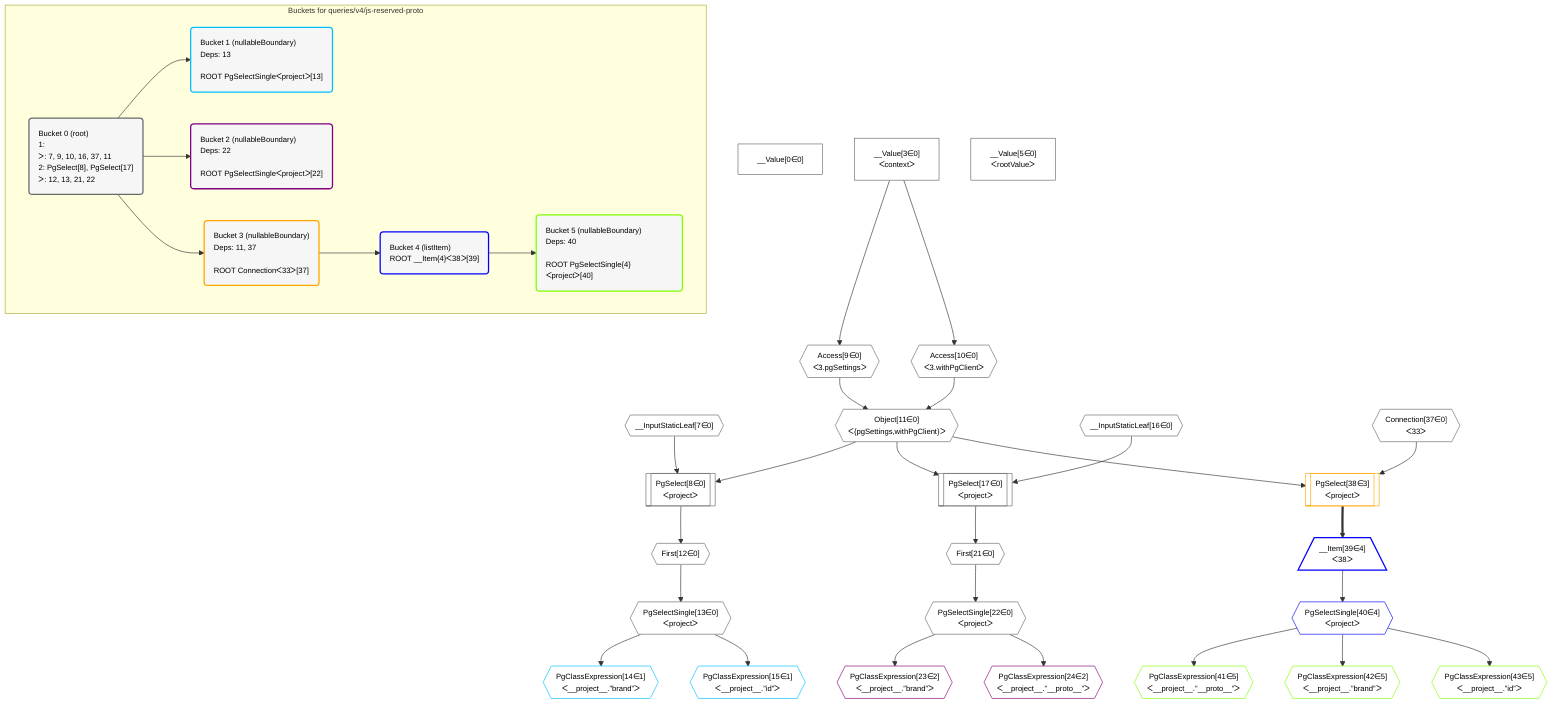 %%{init: {'themeVariables': { 'fontSize': '12px'}}}%%
graph TD
    classDef path fill:#eee,stroke:#000,color:#000
    classDef plan fill:#fff,stroke-width:1px,color:#000
    classDef itemplan fill:#fff,stroke-width:2px,color:#000
    classDef unbatchedplan fill:#dff,stroke-width:1px,color:#000
    classDef sideeffectplan fill:#fcc,stroke-width:2px,color:#000
    classDef bucket fill:#f6f6f6,color:#000,stroke-width:2px,text-align:left


    %% define steps
    __Value0["__Value[0∈0]"]:::plan
    __Value3["__Value[3∈0]<br />ᐸcontextᐳ"]:::plan
    __Value5["__Value[5∈0]<br />ᐸrootValueᐳ"]:::plan
    __InputStaticLeaf7{{"__InputStaticLeaf[7∈0]"}}:::plan
    Access9{{"Access[9∈0]<br />ᐸ3.pgSettingsᐳ"}}:::plan
    Access10{{"Access[10∈0]<br />ᐸ3.withPgClientᐳ"}}:::plan
    Object11{{"Object[11∈0]<br />ᐸ{pgSettings,withPgClient}ᐳ"}}:::plan
    PgSelect8[["PgSelect[8∈0]<br />ᐸprojectᐳ"]]:::plan
    First12{{"First[12∈0]"}}:::plan
    PgSelectSingle13{{"PgSelectSingle[13∈0]<br />ᐸprojectᐳ"}}:::plan
    PgClassExpression14{{"PgClassExpression[14∈1]<br />ᐸ__project__.”brand”ᐳ"}}:::plan
    PgClassExpression15{{"PgClassExpression[15∈1]<br />ᐸ__project__.”id”ᐳ"}}:::plan
    __InputStaticLeaf16{{"__InputStaticLeaf[16∈0]"}}:::plan
    PgSelect17[["PgSelect[17∈0]<br />ᐸprojectᐳ"]]:::plan
    First21{{"First[21∈0]"}}:::plan
    PgSelectSingle22{{"PgSelectSingle[22∈0]<br />ᐸprojectᐳ"}}:::plan
    PgClassExpression23{{"PgClassExpression[23∈2]<br />ᐸ__project__.”brand”ᐳ"}}:::plan
    PgClassExpression24{{"PgClassExpression[24∈2]<br />ᐸ__project__.”__proto__”ᐳ"}}:::plan
    Connection37{{"Connection[37∈0]<br />ᐸ33ᐳ"}}:::plan
    PgSelect38[["PgSelect[38∈3]<br />ᐸprojectᐳ"]]:::plan
    __Item39[/"__Item[39∈4]<br />ᐸ38ᐳ"\]:::itemplan
    PgSelectSingle40{{"PgSelectSingle[40∈4]<br />ᐸprojectᐳ"}}:::plan
    PgClassExpression41{{"PgClassExpression[41∈5]<br />ᐸ__project__.”__proto__”ᐳ"}}:::plan
    PgClassExpression42{{"PgClassExpression[42∈5]<br />ᐸ__project__.”brand”ᐳ"}}:::plan
    PgClassExpression43{{"PgClassExpression[43∈5]<br />ᐸ__project__.”id”ᐳ"}}:::plan

    %% plan dependencies
    __Value3 --> Access9
    __Value3 --> Access10
    Access9 & Access10 --> Object11
    Object11 & __InputStaticLeaf7 --> PgSelect8
    PgSelect8 --> First12
    First12 --> PgSelectSingle13
    PgSelectSingle13 --> PgClassExpression14
    PgSelectSingle13 --> PgClassExpression15
    Object11 & __InputStaticLeaf16 --> PgSelect17
    PgSelect17 --> First21
    First21 --> PgSelectSingle22
    PgSelectSingle22 --> PgClassExpression23
    PgSelectSingle22 --> PgClassExpression24
    Object11 & Connection37 --> PgSelect38
    PgSelect38 ==> __Item39
    __Item39 --> PgSelectSingle40
    PgSelectSingle40 --> PgClassExpression41
    PgSelectSingle40 --> PgClassExpression42
    PgSelectSingle40 --> PgClassExpression43

    subgraph "Buckets for queries/v4/js-reserved-proto"
    Bucket0("Bucket 0 (root)<br />1: <br />ᐳ: 7, 9, 10, 16, 37, 11<br />2: PgSelect[8], PgSelect[17]<br />ᐳ: 12, 13, 21, 22"):::bucket
    classDef bucket0 stroke:#696969
    class Bucket0,__Value0,__Value3,__Value5,__InputStaticLeaf7,PgSelect8,Access9,Access10,Object11,First12,PgSelectSingle13,__InputStaticLeaf16,PgSelect17,First21,PgSelectSingle22,Connection37 bucket0
    Bucket1("Bucket 1 (nullableBoundary)<br />Deps: 13<br /><br />ROOT PgSelectSingleᐸprojectᐳ[13]"):::bucket
    classDef bucket1 stroke:#00bfff
    class Bucket1,PgClassExpression14,PgClassExpression15 bucket1
    Bucket2("Bucket 2 (nullableBoundary)<br />Deps: 22<br /><br />ROOT PgSelectSingleᐸprojectᐳ[22]"):::bucket
    classDef bucket2 stroke:#7f007f
    class Bucket2,PgClassExpression23,PgClassExpression24 bucket2
    Bucket3("Bucket 3 (nullableBoundary)<br />Deps: 11, 37<br /><br />ROOT Connectionᐸ33ᐳ[37]"):::bucket
    classDef bucket3 stroke:#ffa500
    class Bucket3,PgSelect38 bucket3
    Bucket4("Bucket 4 (listItem)<br />ROOT __Item{4}ᐸ38ᐳ[39]"):::bucket
    classDef bucket4 stroke:#0000ff
    class Bucket4,__Item39,PgSelectSingle40 bucket4
    Bucket5("Bucket 5 (nullableBoundary)<br />Deps: 40<br /><br />ROOT PgSelectSingle{4}ᐸprojectᐳ[40]"):::bucket
    classDef bucket5 stroke:#7fff00
    class Bucket5,PgClassExpression41,PgClassExpression42,PgClassExpression43 bucket5
    Bucket0 --> Bucket1 & Bucket2 & Bucket3
    Bucket3 --> Bucket4
    Bucket4 --> Bucket5
    end